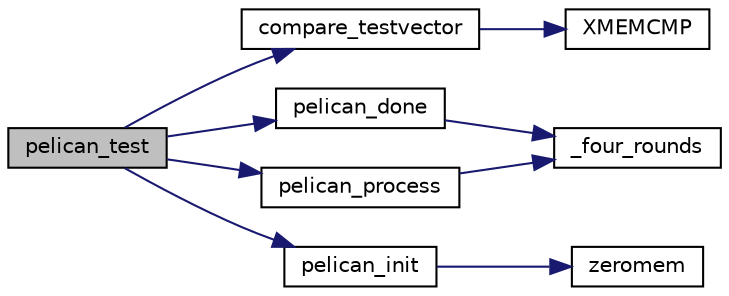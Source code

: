 digraph "pelican_test"
{
 // LATEX_PDF_SIZE
  edge [fontname="Helvetica",fontsize="10",labelfontname="Helvetica",labelfontsize="10"];
  node [fontname="Helvetica",fontsize="10",shape=record];
  rankdir="LR";
  Node0 [label="pelican_test",height=0.2,width=0.4,color="black", fillcolor="grey75", style="filled", fontcolor="black",tooltip=" "];
  Node0 -> Node1 [color="midnightblue",fontsize="10",style="solid"];
  Node1 [label="compare_testvector",height=0.2,width=0.4,color="black", fillcolor="white", style="filled",URL="$tomcrypt__misc_8h.html#a7764a7f27897c6182335752df00b5f8e",tooltip="Compare two test-vectors."];
  Node1 -> Node2 [color="midnightblue",fontsize="10",style="solid"];
  Node2 [label="XMEMCMP",height=0.2,width=0.4,color="black", fillcolor="white", style="filled",URL="$tomcrypt__cfg_8h.html#a372b974ec0ac07abcd55297554fe540f",tooltip=" "];
  Node0 -> Node3 [color="midnightblue",fontsize="10",style="solid"];
  Node3 [label="pelican_done",height=0.2,width=0.4,color="black", fillcolor="white", style="filled",URL="$pelican_8c.html#a70b6868acfc0b1287d358a8e890e648a",tooltip="Terminate Pelican MAC."];
  Node3 -> Node4 [color="midnightblue",fontsize="10",style="solid"];
  Node4 [label="_four_rounds",height=0.2,width=0.4,color="black", fillcolor="white", style="filled",URL="$pelican_8c.html#a295658c56a732ddef9c71036e54aa0e2",tooltip=" "];
  Node0 -> Node5 [color="midnightblue",fontsize="10",style="solid"];
  Node5 [label="pelican_init",height=0.2,width=0.4,color="black", fillcolor="white", style="filled",URL="$pelican_8c.html#a0e62b20609006626506ac50406906920",tooltip="Initialize a Pelican state."];
  Node5 -> Node6 [color="midnightblue",fontsize="10",style="solid"];
  Node6 [label="zeromem",height=0.2,width=0.4,color="black", fillcolor="white", style="filled",URL="$tomcrypt__misc_8h.html#a63b6e188713790263bfd3612fe8b398f",tooltip="Zero a block of memory."];
  Node0 -> Node7 [color="midnightblue",fontsize="10",style="solid"];
  Node7 [label="pelican_process",height=0.2,width=0.4,color="black", fillcolor="white", style="filled",URL="$pelican_8c.html#aef428c8672b216a7d31256baee8c1a95",tooltip="Process a block of text through Pelican."];
  Node7 -> Node4 [color="midnightblue",fontsize="10",style="solid"];
}
